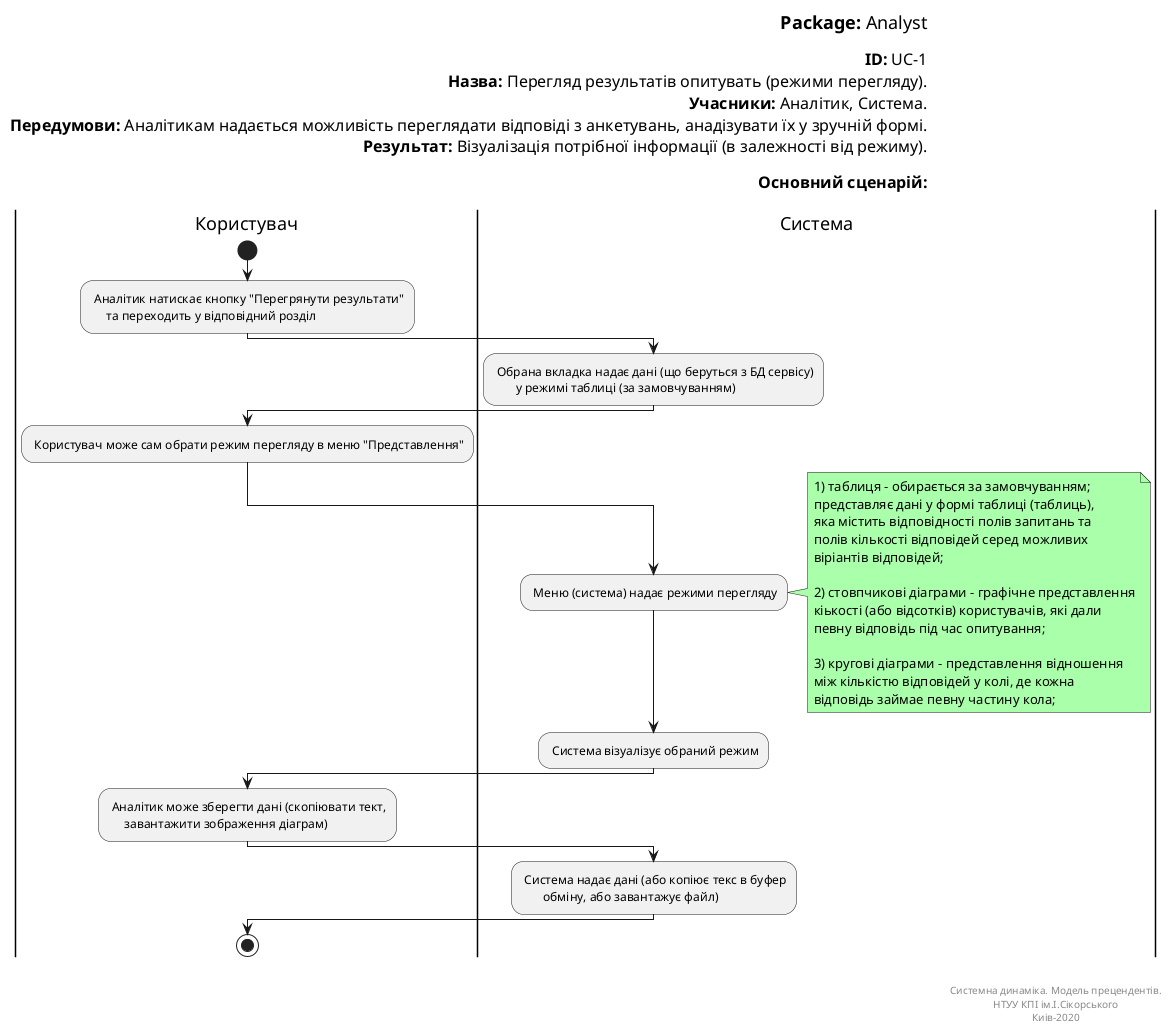  @startuml View Modes
left header
<font color=000 size=18><b>Package:</b> Analyst

<font color=000 size=16><b>ID:</b> UC-1
<font color=000 size=16><b>Назва:</b> Перегляд результатів опитувать (режими перегляду).
<font color=000 size=16><b>Учасники:</b> Аналітик, Система.
<font color=000 size=16><b>Передумови:</b> Аналітикам надається можливість переглядати відповіді з анкетувань, анадізувати їх у зручній формі.
<font color=000 size=16><b>Результат:</b> Візуалізація потрібної інформації (в залежності від режиму).

<font color=000 size=16><b>Основний сценарій:</b>

end header

|Користувач|
start
: Аналітик натискає кнопку "Перегрянути результати"
      та переходить у відповідний розділ;

|Система|
: Обрана вкладка надає дані (що беруться з БД сервісу)
        у режимі таблиці (за замовчуванням);

|Користувач|
: Користувач може сам обрати режим перегляду в меню "Представлення";

|Система|
: Меню (система) надає режими перегляду;

note right #aaffaa
  1) таблиця - обирається за замовчуванням;
  представляє дані у формі таблиці (таблиць),
  яка містить відповідності полів запитань та
  полів кількості відповідей серед можливих
  віріантів відповідей; 

  2) стовпчикові діаграми - графічне представлення
  кіькості (або відсотків) користувачів, які дали
  певну відповідь під час опитування;  

  3) кругові діаграми - представлення відношення
  між кількістю відповідей у колі, де кожна 
  відповідь займае певну частину кола;
end note

: Система візуалізує обраний режим;

|Користувач|
: Аналітик може зберегти дані (скопіювати тект,
      завантажити зображення діаграм);

|Система|
: Система надає дані (або копіює текс в буфер
        обміну, або завантажує файл);

|Користувач|
stop;

right footer


Системна динаміка. Модель прецендентів.
НТУУ КПІ ім.І.Сікорського
Киів-2020
end footer

@enduml
